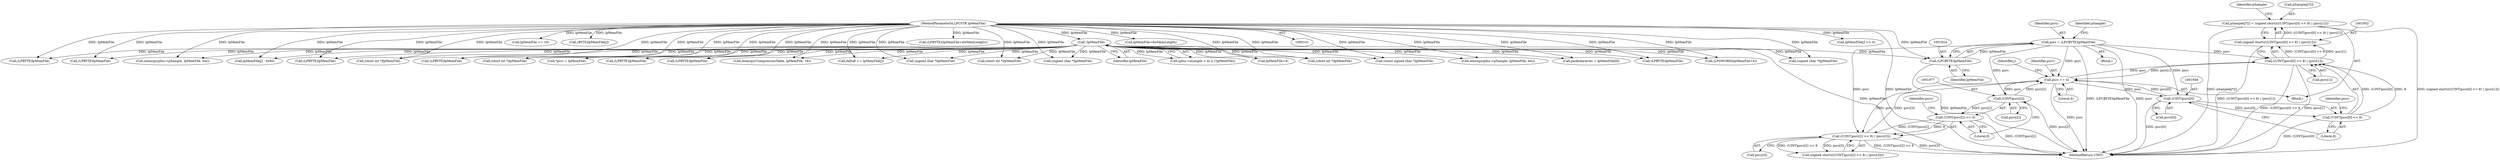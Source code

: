 digraph "0_gstreamer_bc2cdd57d549ab3ba59782e9b395d0cd683fd3ac@pointer" {
"1001945" [label="(Call,pSample[j*2] = (signed short)(((UINT)psrc[0] << 8) | (psrc[1])))"];
"1001951" [label="(Call,(signed short)(((UINT)psrc[0] << 8) | (psrc[1])))"];
"1001953" [label="(Call,((UINT)psrc[0] << 8) | (psrc[1]))"];
"1001954" [label="(Call,(UINT)psrc[0] << 8)"];
"1001955" [label="(Call,(UINT)psrc[0])"];
"1001921" [label="(Call,psrc = (LPCBYTE)lpMemFile)"];
"1001923" [label="(Call,(LPCBYTE)lpMemFile)"];
"1000129" [label="(Call,!lpMemFile)"];
"1000104" [label="(MethodParameterIn,LPCSTR lpMemFile)"];
"1001985" [label="(Call,psrc += 4)"];
"1001974" [label="(Call,((UINT)psrc[2] << 8) | (psrc[3]))"];
"1001975" [label="(Call,(UINT)psrc[2] << 8)"];
"1001976" [label="(Call,(UINT)psrc[2])"];
"1001962" [label="(Identifier,psrc)"];
"1001943" [label="(Identifier,j)"];
"1001982" [label="(Call,psrc[3])"];
"1000130" [label="(Identifier,lpMemFile)"];
"1000265" [label="(Call,(const signed char *)lpMemFile)"];
"1001928" [label="(Identifier,pSample)"];
"1000466" [label="(Call,memcpy(pIns->pSample, lpMemFile, len))"];
"1001180" [label="(Call,packcharacter = lpMemFile[8])"];
"1001985" [label="(Call,psrc += 4)"];
"1001565" [label="(Call,(LPBYTE)lpMemFile)"];
"1000355" [label="(Call,lpMemFile[j] >> 4)"];
"1001951" [label="(Call,(signed short)(((UINT)psrc[0] << 8) | (psrc[1])))"];
"1001966" [label="(Identifier,pSample)"];
"1001197" [label="(Call,(LPDWORD)(lpMemFile+4))"];
"1001925" [label="(Identifier,lpMemFile)"];
"1001961" [label="(Call,psrc[1])"];
"1000537" [label="(Call,(signed char *)lpMemFile)"];
"1001981" [label="(Literal,8)"];
"1001957" [label="(Call,psrc[0])"];
"1001978" [label="(Call,psrc[2])"];
"1001176" [label="(Call,*psrc = lpMemFile)"];
"1001015" [label="(Call,(LPBYTE)lpMemFile)"];
"1001272" [label="(Call,delta8 += lpMemFile[j])"];
"1001960" [label="(Literal,8)"];
"1001106" [label="(Call,(short int *)lpMemFile)"];
"1001199" [label="(Call,lpMemFile+4)"];
"1001922" [label="(Identifier,psrc)"];
"1001954" [label="(Call,(UINT)psrc[0] << 8)"];
"1000129" [label="(Call,!lpMemFile)"];
"1000123" [label="(Call,(pIns->nLength < 4) || (!lpMemFile))"];
"1001944" [label="(Block,)"];
"1001953" [label="(Call,((UINT)psrc[0] << 8) | (psrc[1]))"];
"1001974" [label="(Call,((UINT)psrc[2] << 8) | (psrc[3]))"];
"1000957" [label="(Call,(LPBYTE)lpMemFile)"];
"1001975" [label="(Call,(UINT)psrc[2] << 8)"];
"1000318" [label="(Call,lpMemFile += 16)"];
"1000345" [label="(Call,(BYTE)lpMemFile[j])"];
"1002045" [label="(MethodReturn,UINT)"];
"1001500" [label="(Call,(LPBYTE)lpMemFile)"];
"1001972" [label="(Call,(signed short)(((UINT)psrc[2] << 8) | (psrc[3])))"];
"1002009" [label="(Call,memcpy(pIns->pSample, lpMemFile, len))"];
"1001955" [label="(Call,(UINT)psrc[0])"];
"1000238" [label="(Call,lpMemFile[j] - 0x80)"];
"1001983" [label="(Identifier,psrc)"];
"1001903" [label="(Block,)"];
"1001335" [label="(Call,(LPBYTE)lpMemFile)"];
"1001923" [label="(Call,(LPCBYTE)lpMemFile)"];
"1000592" [label="(Call,(short int *)lpMemFile)"];
"1001738" [label="(Call,(LPBYTE)lpMemFile)"];
"1001987" [label="(Literal,4)"];
"1001986" [label="(Identifier,psrc)"];
"1000844" [label="(Call,(short int *)lpMemFile)"];
"1001506" [label="(Call,(LPBYTE)(lpMemFile+dwMemLength))"];
"1000972" [label="(Call,(LPBYTE)lpMemFile)"];
"1001946" [label="(Call,pSample[j*2])"];
"1001945" [label="(Call,pSample[j*2] = (signed short)(((UINT)psrc[0] << 8) | (psrc[1])))"];
"1001976" [label="(Call,(UINT)psrc[2])"];
"1000104" [label="(MethodParameterIn,LPCSTR lpMemFile)"];
"1000314" [label="(Call,memcpy(CompressionTable, lpMemFile, 16))"];
"1000643" [label="(Call,(signed char *)lpMemFile)"];
"1001508" [label="(Call,lpMemFile+dwMemLength)"];
"1000729" [label="(Call,(signed char *)lpMemFile)"];
"1000420" [label="(Call,(short int *)lpMemFile)"];
"1001921" [label="(Call,psrc = (LPCBYTE)lpMemFile)"];
"1001945" -> "1001944"  [label="AST: "];
"1001945" -> "1001951"  [label="CFG: "];
"1001946" -> "1001945"  [label="AST: "];
"1001951" -> "1001945"  [label="AST: "];
"1001966" -> "1001945"  [label="CFG: "];
"1001945" -> "1002045"  [label="DDG: pSample[j*2]"];
"1001945" -> "1002045"  [label="DDG: (signed short)(((UINT)psrc[0] << 8) | (psrc[1]))"];
"1001951" -> "1001945"  [label="DDG: ((UINT)psrc[0] << 8) | (psrc[1])"];
"1001951" -> "1001953"  [label="CFG: "];
"1001952" -> "1001951"  [label="AST: "];
"1001953" -> "1001951"  [label="AST: "];
"1001951" -> "1002045"  [label="DDG: ((UINT)psrc[0] << 8) | (psrc[1])"];
"1001953" -> "1001951"  [label="DDG: (UINT)psrc[0] << 8"];
"1001953" -> "1001951"  [label="DDG: psrc[1]"];
"1001953" -> "1001961"  [label="CFG: "];
"1001954" -> "1001953"  [label="AST: "];
"1001961" -> "1001953"  [label="AST: "];
"1001953" -> "1002045"  [label="DDG: (UINT)psrc[0] << 8"];
"1001953" -> "1002045"  [label="DDG: psrc[1]"];
"1001954" -> "1001953"  [label="DDG: (UINT)psrc[0]"];
"1001954" -> "1001953"  [label="DDG: 8"];
"1001921" -> "1001953"  [label="DDG: psrc"];
"1001985" -> "1001953"  [label="DDG: psrc"];
"1001953" -> "1001985"  [label="DDG: psrc[1]"];
"1001954" -> "1001960"  [label="CFG: "];
"1001955" -> "1001954"  [label="AST: "];
"1001960" -> "1001954"  [label="AST: "];
"1001962" -> "1001954"  [label="CFG: "];
"1001954" -> "1002045"  [label="DDG: (UINT)psrc[0]"];
"1001955" -> "1001954"  [label="DDG: psrc[0]"];
"1001955" -> "1001957"  [label="CFG: "];
"1001956" -> "1001955"  [label="AST: "];
"1001957" -> "1001955"  [label="AST: "];
"1001960" -> "1001955"  [label="CFG: "];
"1001955" -> "1002045"  [label="DDG: psrc[0]"];
"1001921" -> "1001955"  [label="DDG: psrc"];
"1001985" -> "1001955"  [label="DDG: psrc"];
"1001955" -> "1001985"  [label="DDG: psrc[0]"];
"1001921" -> "1001903"  [label="AST: "];
"1001921" -> "1001923"  [label="CFG: "];
"1001922" -> "1001921"  [label="AST: "];
"1001923" -> "1001921"  [label="AST: "];
"1001928" -> "1001921"  [label="CFG: "];
"1001921" -> "1002045"  [label="DDG: (LPCBYTE)lpMemFile"];
"1001921" -> "1002045"  [label="DDG: psrc"];
"1001923" -> "1001921"  [label="DDG: lpMemFile"];
"1001921" -> "1001976"  [label="DDG: psrc"];
"1001921" -> "1001974"  [label="DDG: psrc"];
"1001921" -> "1001985"  [label="DDG: psrc"];
"1001923" -> "1001925"  [label="CFG: "];
"1001924" -> "1001923"  [label="AST: "];
"1001925" -> "1001923"  [label="AST: "];
"1001923" -> "1002045"  [label="DDG: lpMemFile"];
"1000129" -> "1001923"  [label="DDG: lpMemFile"];
"1000104" -> "1001923"  [label="DDG: lpMemFile"];
"1000129" -> "1000123"  [label="AST: "];
"1000129" -> "1000130"  [label="CFG: "];
"1000130" -> "1000129"  [label="AST: "];
"1000123" -> "1000129"  [label="CFG: "];
"1000129" -> "1002045"  [label="DDG: lpMemFile"];
"1000129" -> "1000123"  [label="DDG: lpMemFile"];
"1000104" -> "1000129"  [label="DDG: lpMemFile"];
"1000129" -> "1000238"  [label="DDG: lpMemFile"];
"1000129" -> "1000265"  [label="DDG: lpMemFile"];
"1000129" -> "1000314"  [label="DDG: lpMemFile"];
"1000129" -> "1000420"  [label="DDG: lpMemFile"];
"1000129" -> "1000466"  [label="DDG: lpMemFile"];
"1000129" -> "1000537"  [label="DDG: lpMemFile"];
"1000129" -> "1000592"  [label="DDG: lpMemFile"];
"1000129" -> "1000643"  [label="DDG: lpMemFile"];
"1000129" -> "1000729"  [label="DDG: lpMemFile"];
"1000129" -> "1000844"  [label="DDG: lpMemFile"];
"1000129" -> "1000957"  [label="DDG: lpMemFile"];
"1000129" -> "1000972"  [label="DDG: lpMemFile"];
"1000129" -> "1001015"  [label="DDG: lpMemFile"];
"1000129" -> "1001106"  [label="DDG: lpMemFile"];
"1000129" -> "1001176"  [label="DDG: lpMemFile"];
"1000129" -> "1001180"  [label="DDG: lpMemFile"];
"1000129" -> "1001197"  [label="DDG: lpMemFile"];
"1000129" -> "1001199"  [label="DDG: lpMemFile"];
"1000129" -> "1001272"  [label="DDG: lpMemFile"];
"1000129" -> "1001335"  [label="DDG: lpMemFile"];
"1000129" -> "1001500"  [label="DDG: lpMemFile"];
"1000129" -> "1001565"  [label="DDG: lpMemFile"];
"1000129" -> "1001738"  [label="DDG: lpMemFile"];
"1000129" -> "1002009"  [label="DDG: lpMemFile"];
"1000104" -> "1000101"  [label="AST: "];
"1000104" -> "1002045"  [label="DDG: lpMemFile"];
"1000104" -> "1000238"  [label="DDG: lpMemFile"];
"1000104" -> "1000265"  [label="DDG: lpMemFile"];
"1000104" -> "1000314"  [label="DDG: lpMemFile"];
"1000104" -> "1000318"  [label="DDG: lpMemFile"];
"1000104" -> "1000345"  [label="DDG: lpMemFile"];
"1000104" -> "1000355"  [label="DDG: lpMemFile"];
"1000104" -> "1000420"  [label="DDG: lpMemFile"];
"1000104" -> "1000466"  [label="DDG: lpMemFile"];
"1000104" -> "1000537"  [label="DDG: lpMemFile"];
"1000104" -> "1000592"  [label="DDG: lpMemFile"];
"1000104" -> "1000643"  [label="DDG: lpMemFile"];
"1000104" -> "1000729"  [label="DDG: lpMemFile"];
"1000104" -> "1000844"  [label="DDG: lpMemFile"];
"1000104" -> "1000957"  [label="DDG: lpMemFile"];
"1000104" -> "1000972"  [label="DDG: lpMemFile"];
"1000104" -> "1001015"  [label="DDG: lpMemFile"];
"1000104" -> "1001106"  [label="DDG: lpMemFile"];
"1000104" -> "1001176"  [label="DDG: lpMemFile"];
"1000104" -> "1001180"  [label="DDG: lpMemFile"];
"1000104" -> "1001197"  [label="DDG: lpMemFile"];
"1000104" -> "1001199"  [label="DDG: lpMemFile"];
"1000104" -> "1001272"  [label="DDG: lpMemFile"];
"1000104" -> "1001335"  [label="DDG: lpMemFile"];
"1000104" -> "1001500"  [label="DDG: lpMemFile"];
"1000104" -> "1001506"  [label="DDG: lpMemFile"];
"1000104" -> "1001508"  [label="DDG: lpMemFile"];
"1000104" -> "1001565"  [label="DDG: lpMemFile"];
"1000104" -> "1001738"  [label="DDG: lpMemFile"];
"1000104" -> "1002009"  [label="DDG: lpMemFile"];
"1001985" -> "1001944"  [label="AST: "];
"1001985" -> "1001987"  [label="CFG: "];
"1001986" -> "1001985"  [label="AST: "];
"1001987" -> "1001985"  [label="AST: "];
"1001943" -> "1001985"  [label="CFG: "];
"1001985" -> "1002045"  [label="DDG: psrc"];
"1001985" -> "1001976"  [label="DDG: psrc"];
"1001985" -> "1001974"  [label="DDG: psrc"];
"1001974" -> "1001985"  [label="DDG: psrc[3]"];
"1001976" -> "1001985"  [label="DDG: psrc[2]"];
"1001974" -> "1001972"  [label="AST: "];
"1001974" -> "1001982"  [label="CFG: "];
"1001975" -> "1001974"  [label="AST: "];
"1001982" -> "1001974"  [label="AST: "];
"1001972" -> "1001974"  [label="CFG: "];
"1001974" -> "1002045"  [label="DDG: psrc[3]"];
"1001974" -> "1002045"  [label="DDG: (UINT)psrc[2] << 8"];
"1001974" -> "1001972"  [label="DDG: (UINT)psrc[2] << 8"];
"1001974" -> "1001972"  [label="DDG: psrc[3]"];
"1001975" -> "1001974"  [label="DDG: (UINT)psrc[2]"];
"1001975" -> "1001974"  [label="DDG: 8"];
"1001975" -> "1001981"  [label="CFG: "];
"1001976" -> "1001975"  [label="AST: "];
"1001981" -> "1001975"  [label="AST: "];
"1001983" -> "1001975"  [label="CFG: "];
"1001975" -> "1002045"  [label="DDG: (UINT)psrc[2]"];
"1001976" -> "1001975"  [label="DDG: psrc[2]"];
"1001976" -> "1001978"  [label="CFG: "];
"1001977" -> "1001976"  [label="AST: "];
"1001978" -> "1001976"  [label="AST: "];
"1001981" -> "1001976"  [label="CFG: "];
"1001976" -> "1002045"  [label="DDG: psrc[2]"];
}
